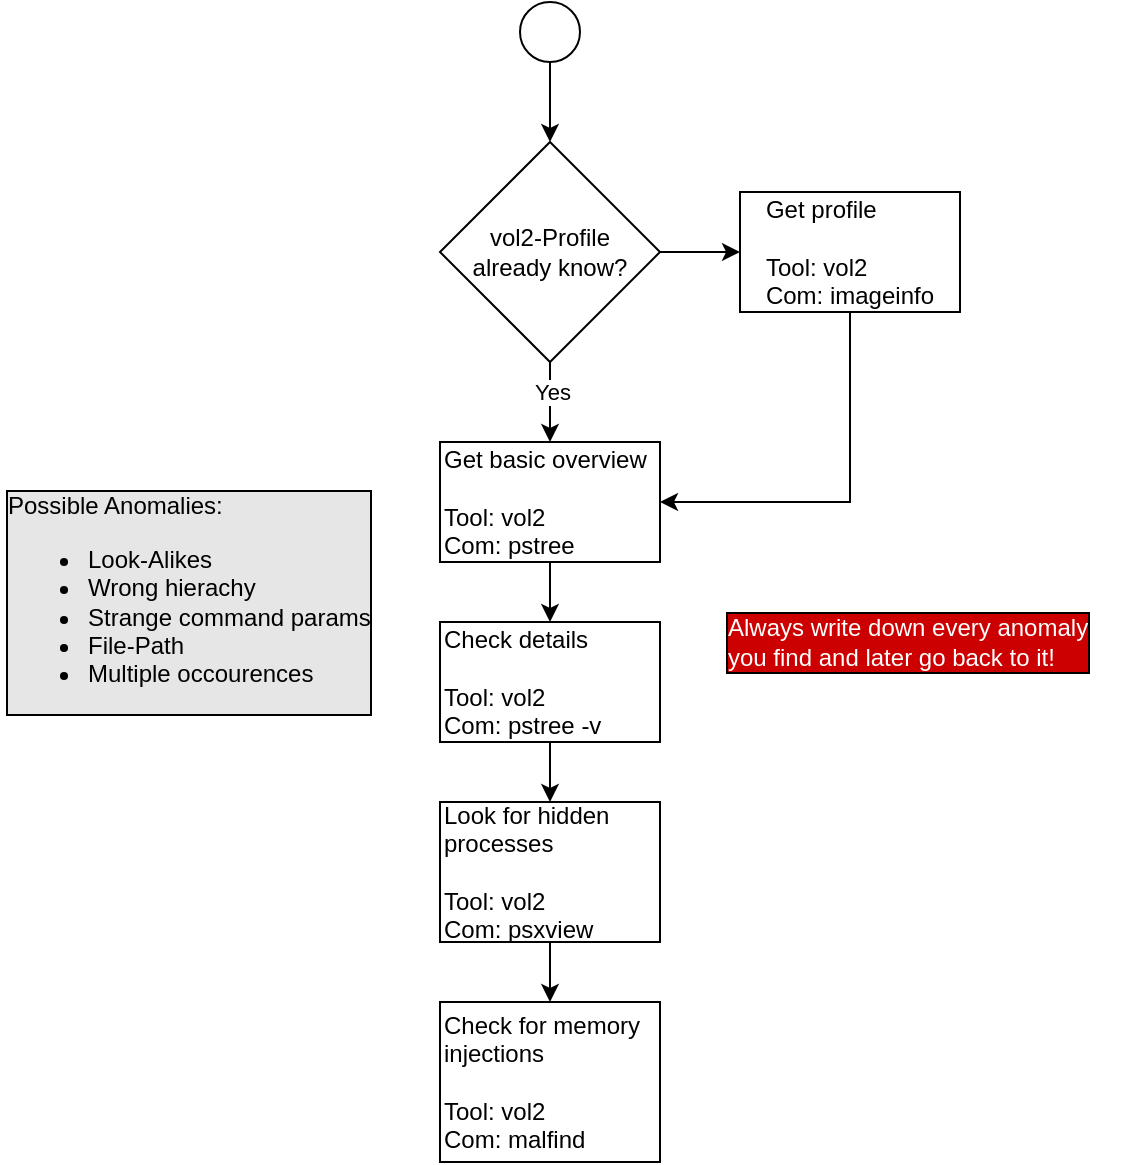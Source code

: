 <mxfile version="13.1.14" type="github">
  <diagram id="C5RBs43oDa-KdzZeNtuy" name="Page-1">
    <mxGraphModel dx="938" dy="573" grid="1" gridSize="10" guides="1" tooltips="1" connect="1" arrows="1" fold="1" page="1" pageScale="1" pageWidth="827" pageHeight="1169" math="0" shadow="0">
      <root>
        <mxCell id="WIyWlLk6GJQsqaUBKTNV-0" />
        <mxCell id="WIyWlLk6GJQsqaUBKTNV-1" parent="WIyWlLk6GJQsqaUBKTNV-0" />
        <mxCell id="UHl8TuzawzKdXd-lmloS-3" value="" style="edgeStyle=orthogonalEdgeStyle;rounded=0;orthogonalLoop=1;jettySize=auto;html=1;" edge="1" parent="WIyWlLk6GJQsqaUBKTNV-1" source="UHl8TuzawzKdXd-lmloS-0" target="UHl8TuzawzKdXd-lmloS-2">
          <mxGeometry relative="1" as="geometry" />
        </mxCell>
        <mxCell id="UHl8TuzawzKdXd-lmloS-6" value="&lt;div&gt;Yes&lt;/div&gt;" style="edgeLabel;html=1;align=center;verticalAlign=middle;resizable=0;points=[];" vertex="1" connectable="0" parent="UHl8TuzawzKdXd-lmloS-3">
          <mxGeometry x="-0.25" y="1" relative="1" as="geometry">
            <mxPoint as="offset" />
          </mxGeometry>
        </mxCell>
        <mxCell id="UHl8TuzawzKdXd-lmloS-9" value="" style="edgeStyle=orthogonalEdgeStyle;rounded=0;orthogonalLoop=1;jettySize=auto;html=1;" edge="1" parent="WIyWlLk6GJQsqaUBKTNV-1" source="UHl8TuzawzKdXd-lmloS-0" target="UHl8TuzawzKdXd-lmloS-8">
          <mxGeometry relative="1" as="geometry" />
        </mxCell>
        <mxCell id="UHl8TuzawzKdXd-lmloS-0" value="&lt;div&gt;vol2-Profile &lt;br&gt;&lt;/div&gt;&lt;div&gt;already know?&lt;/div&gt;" style="rhombus;whiteSpace=wrap;html=1;" vertex="1" parent="WIyWlLk6GJQsqaUBKTNV-1">
          <mxGeometry x="350" y="90" width="110" height="110" as="geometry" />
        </mxCell>
        <mxCell id="UHl8TuzawzKdXd-lmloS-12" style="edgeStyle=orthogonalEdgeStyle;rounded=0;orthogonalLoop=1;jettySize=auto;html=1;exitX=0.5;exitY=1;exitDx=0;exitDy=0;entryX=1;entryY=0.5;entryDx=0;entryDy=0;" edge="1" parent="WIyWlLk6GJQsqaUBKTNV-1" source="UHl8TuzawzKdXd-lmloS-8" target="UHl8TuzawzKdXd-lmloS-7">
          <mxGeometry relative="1" as="geometry" />
        </mxCell>
        <mxCell id="UHl8TuzawzKdXd-lmloS-8" value="&lt;div align=&quot;left&quot;&gt;Get profile&lt;/div&gt;&lt;div align=&quot;left&quot;&gt;&lt;br&gt;&lt;/div&gt;&lt;div align=&quot;left&quot;&gt;Tool: vol2&lt;/div&gt;&lt;div align=&quot;left&quot;&gt;Com: imageinfo&lt;br&gt;&lt;/div&gt;" style="whiteSpace=wrap;html=1;rounded=0;comic=0;" vertex="1" parent="WIyWlLk6GJQsqaUBKTNV-1">
          <mxGeometry x="500" y="115" width="110" height="60" as="geometry" />
        </mxCell>
        <mxCell id="UHl8TuzawzKdXd-lmloS-2" value="&lt;div&gt;vol2-Profile &lt;br&gt;&lt;/div&gt;&lt;div&gt;already know?&lt;/div&gt;" style="whiteSpace=wrap;html=1;" vertex="1" parent="WIyWlLk6GJQsqaUBKTNV-1">
          <mxGeometry x="350" y="240" width="110" height="60" as="geometry" />
        </mxCell>
        <mxCell id="UHl8TuzawzKdXd-lmloS-18" value="" style="edgeStyle=orthogonalEdgeStyle;rounded=0;orthogonalLoop=1;jettySize=auto;html=1;fontColor=#000000;" edge="1" parent="WIyWlLk6GJQsqaUBKTNV-1" source="UHl8TuzawzKdXd-lmloS-7" target="UHl8TuzawzKdXd-lmloS-17">
          <mxGeometry relative="1" as="geometry" />
        </mxCell>
        <mxCell id="UHl8TuzawzKdXd-lmloS-7" value="&lt;div align=&quot;left&quot;&gt;Get basic overview&lt;br&gt;&lt;br&gt;Tool: vol2&lt;br&gt;Com: pstree&lt;br&gt;&lt;/div&gt;" style="whiteSpace=wrap;html=1;align=left;" vertex="1" parent="WIyWlLk6GJQsqaUBKTNV-1">
          <mxGeometry x="350" y="240" width="110" height="60" as="geometry" />
        </mxCell>
        <mxCell id="UHl8TuzawzKdXd-lmloS-25" style="edgeStyle=orthogonalEdgeStyle;rounded=0;orthogonalLoop=1;jettySize=auto;html=1;exitX=0.5;exitY=1;exitDx=0;exitDy=0;entryX=0.5;entryY=0;entryDx=0;entryDy=0;fontColor=#FFFFFF;" edge="1" parent="WIyWlLk6GJQsqaUBKTNV-1" source="UHl8TuzawzKdXd-lmloS-17" target="UHl8TuzawzKdXd-lmloS-24">
          <mxGeometry relative="1" as="geometry" />
        </mxCell>
        <mxCell id="UHl8TuzawzKdXd-lmloS-17" value="&lt;div align=&quot;left&quot;&gt;Check details &lt;br&gt;&lt;br&gt;Tool: vol2&lt;br&gt;Com: pstree -v&lt;br&gt;&lt;/div&gt;" style="whiteSpace=wrap;html=1;align=left;" vertex="1" parent="WIyWlLk6GJQsqaUBKTNV-1">
          <mxGeometry x="350" y="330" width="110" height="60" as="geometry" />
        </mxCell>
        <mxCell id="UHl8TuzawzKdXd-lmloS-21" value="&lt;div align=&quot;left&quot;&gt;Check for memory injections &lt;br&gt;&lt;br&gt;Tool: vol2&lt;br&gt;Com: malfind&lt;br&gt;&lt;/div&gt;" style="whiteSpace=wrap;html=1;align=left;" vertex="1" parent="WIyWlLk6GJQsqaUBKTNV-1">
          <mxGeometry x="350" y="520" width="110" height="80" as="geometry" />
        </mxCell>
        <mxCell id="UHl8TuzawzKdXd-lmloS-16" value="&lt;div&gt;Possible Anomalies:&lt;/div&gt;&lt;ul&gt;&lt;li&gt;Look-Alikes&lt;/li&gt;&lt;li&gt;Wrong hierachy&lt;/li&gt;&lt;li&gt;Strange command params&lt;/li&gt;&lt;li&gt;File-Path&lt;/li&gt;&lt;li&gt;Multiple occourences&lt;br&gt;&lt;/li&gt;&lt;/ul&gt;" style="text;html=1;strokeColor=none;fillColor=none;align=left;verticalAlign=middle;rounded=0;labelBorderColor=#000000;whiteSpace=wrap;fontColor=#000000;labelBackgroundColor=#E6E6E6;spacing=3;spacingLeft=0;" vertex="1" parent="WIyWlLk6GJQsqaUBKTNV-1">
          <mxGeometry x="130" y="310" width="200" height="20" as="geometry" />
        </mxCell>
        <mxCell id="UHl8TuzawzKdXd-lmloS-20" style="edgeStyle=orthogonalEdgeStyle;rounded=0;orthogonalLoop=1;jettySize=auto;html=1;exitX=0.5;exitY=1;exitDx=0;exitDy=0;entryX=0.5;entryY=0;entryDx=0;entryDy=0;fontColor=#000000;" edge="1" parent="WIyWlLk6GJQsqaUBKTNV-1" source="UHl8TuzawzKdXd-lmloS-19" target="UHl8TuzawzKdXd-lmloS-0">
          <mxGeometry relative="1" as="geometry" />
        </mxCell>
        <mxCell id="UHl8TuzawzKdXd-lmloS-19" value="" style="ellipse;whiteSpace=wrap;html=1;aspect=fixed;labelBackgroundColor=#E6E6E6;fontColor=#000000;align=left;" vertex="1" parent="WIyWlLk6GJQsqaUBKTNV-1">
          <mxGeometry x="390" y="20" width="30" height="30" as="geometry" />
        </mxCell>
        <mxCell id="UHl8TuzawzKdXd-lmloS-23" value="&lt;div&gt;Always write down every anomaly&lt;/div&gt;&lt;div&gt;you find and later go back to it!&lt;/div&gt;" style="text;html=1;strokeColor=none;fillColor=none;align=left;verticalAlign=middle;rounded=0;labelBorderColor=#000000;whiteSpace=wrap;fontColor=#FFFFFF;labelBackgroundColor=#CC0000;spacing=3;spacingLeft=0;perimeterSpacing=0;" vertex="1" parent="WIyWlLk6GJQsqaUBKTNV-1">
          <mxGeometry x="490" y="330" width="200" height="20" as="geometry" />
        </mxCell>
        <mxCell id="UHl8TuzawzKdXd-lmloS-26" style="edgeStyle=orthogonalEdgeStyle;rounded=0;orthogonalLoop=1;jettySize=auto;html=1;exitX=0.5;exitY=1;exitDx=0;exitDy=0;entryX=0.5;entryY=0;entryDx=0;entryDy=0;fontColor=#FFFFFF;" edge="1" parent="WIyWlLk6GJQsqaUBKTNV-1" source="UHl8TuzawzKdXd-lmloS-24" target="UHl8TuzawzKdXd-lmloS-21">
          <mxGeometry relative="1" as="geometry" />
        </mxCell>
        <mxCell id="UHl8TuzawzKdXd-lmloS-24" value="&lt;div align=&quot;left&quot;&gt;Look for hidden processes&lt;br&gt;&lt;br&gt;Tool: vol2&lt;br&gt;Com: psxview&lt;br&gt;&lt;/div&gt;" style="whiteSpace=wrap;html=1;align=left;" vertex="1" parent="WIyWlLk6GJQsqaUBKTNV-1">
          <mxGeometry x="350" y="420" width="110" height="70" as="geometry" />
        </mxCell>
      </root>
    </mxGraphModel>
  </diagram>
</mxfile>
